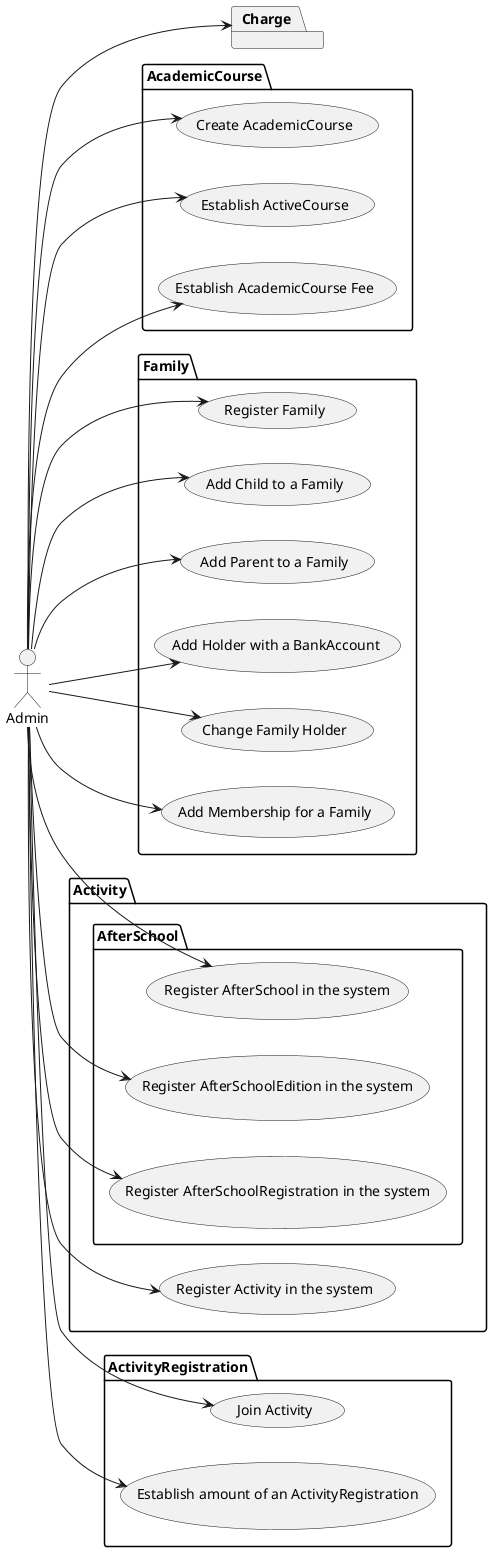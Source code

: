@startuml
left to right direction
actor Admin
package AcademicCourse{
    Admin --> (Create AcademicCourse)
    Admin --> (Establish ActiveCourse)
    Admin --> (Establish AcademicCourse Fee)
}
package Family {
    Admin --> (Register Family)
    Admin --> (Add Child to a Family)
    Admin --> (Add Parent to a Family)
    Admin --> (Add Holder with a BankAccount)
    Admin --> (Change Family Holder)
    Admin --> (Add Membership for a Family)
}
package Activity {
    Admin --> (Register Activity in the system)

    package AfterSchool {
        Admin --> (Register AfterSchool in the system)
        Admin --> (Register AfterSchoolEdition in the system)
        Admin --> (Register AfterSchoolRegistration in the system)
    }
}
package ActivityRegistration {
    Admin --> (Join Activity)
    Admin --> (Establish amount of an ActivityRegistration)
}
package Charge {
}
Admin --> Charge
@enduml

